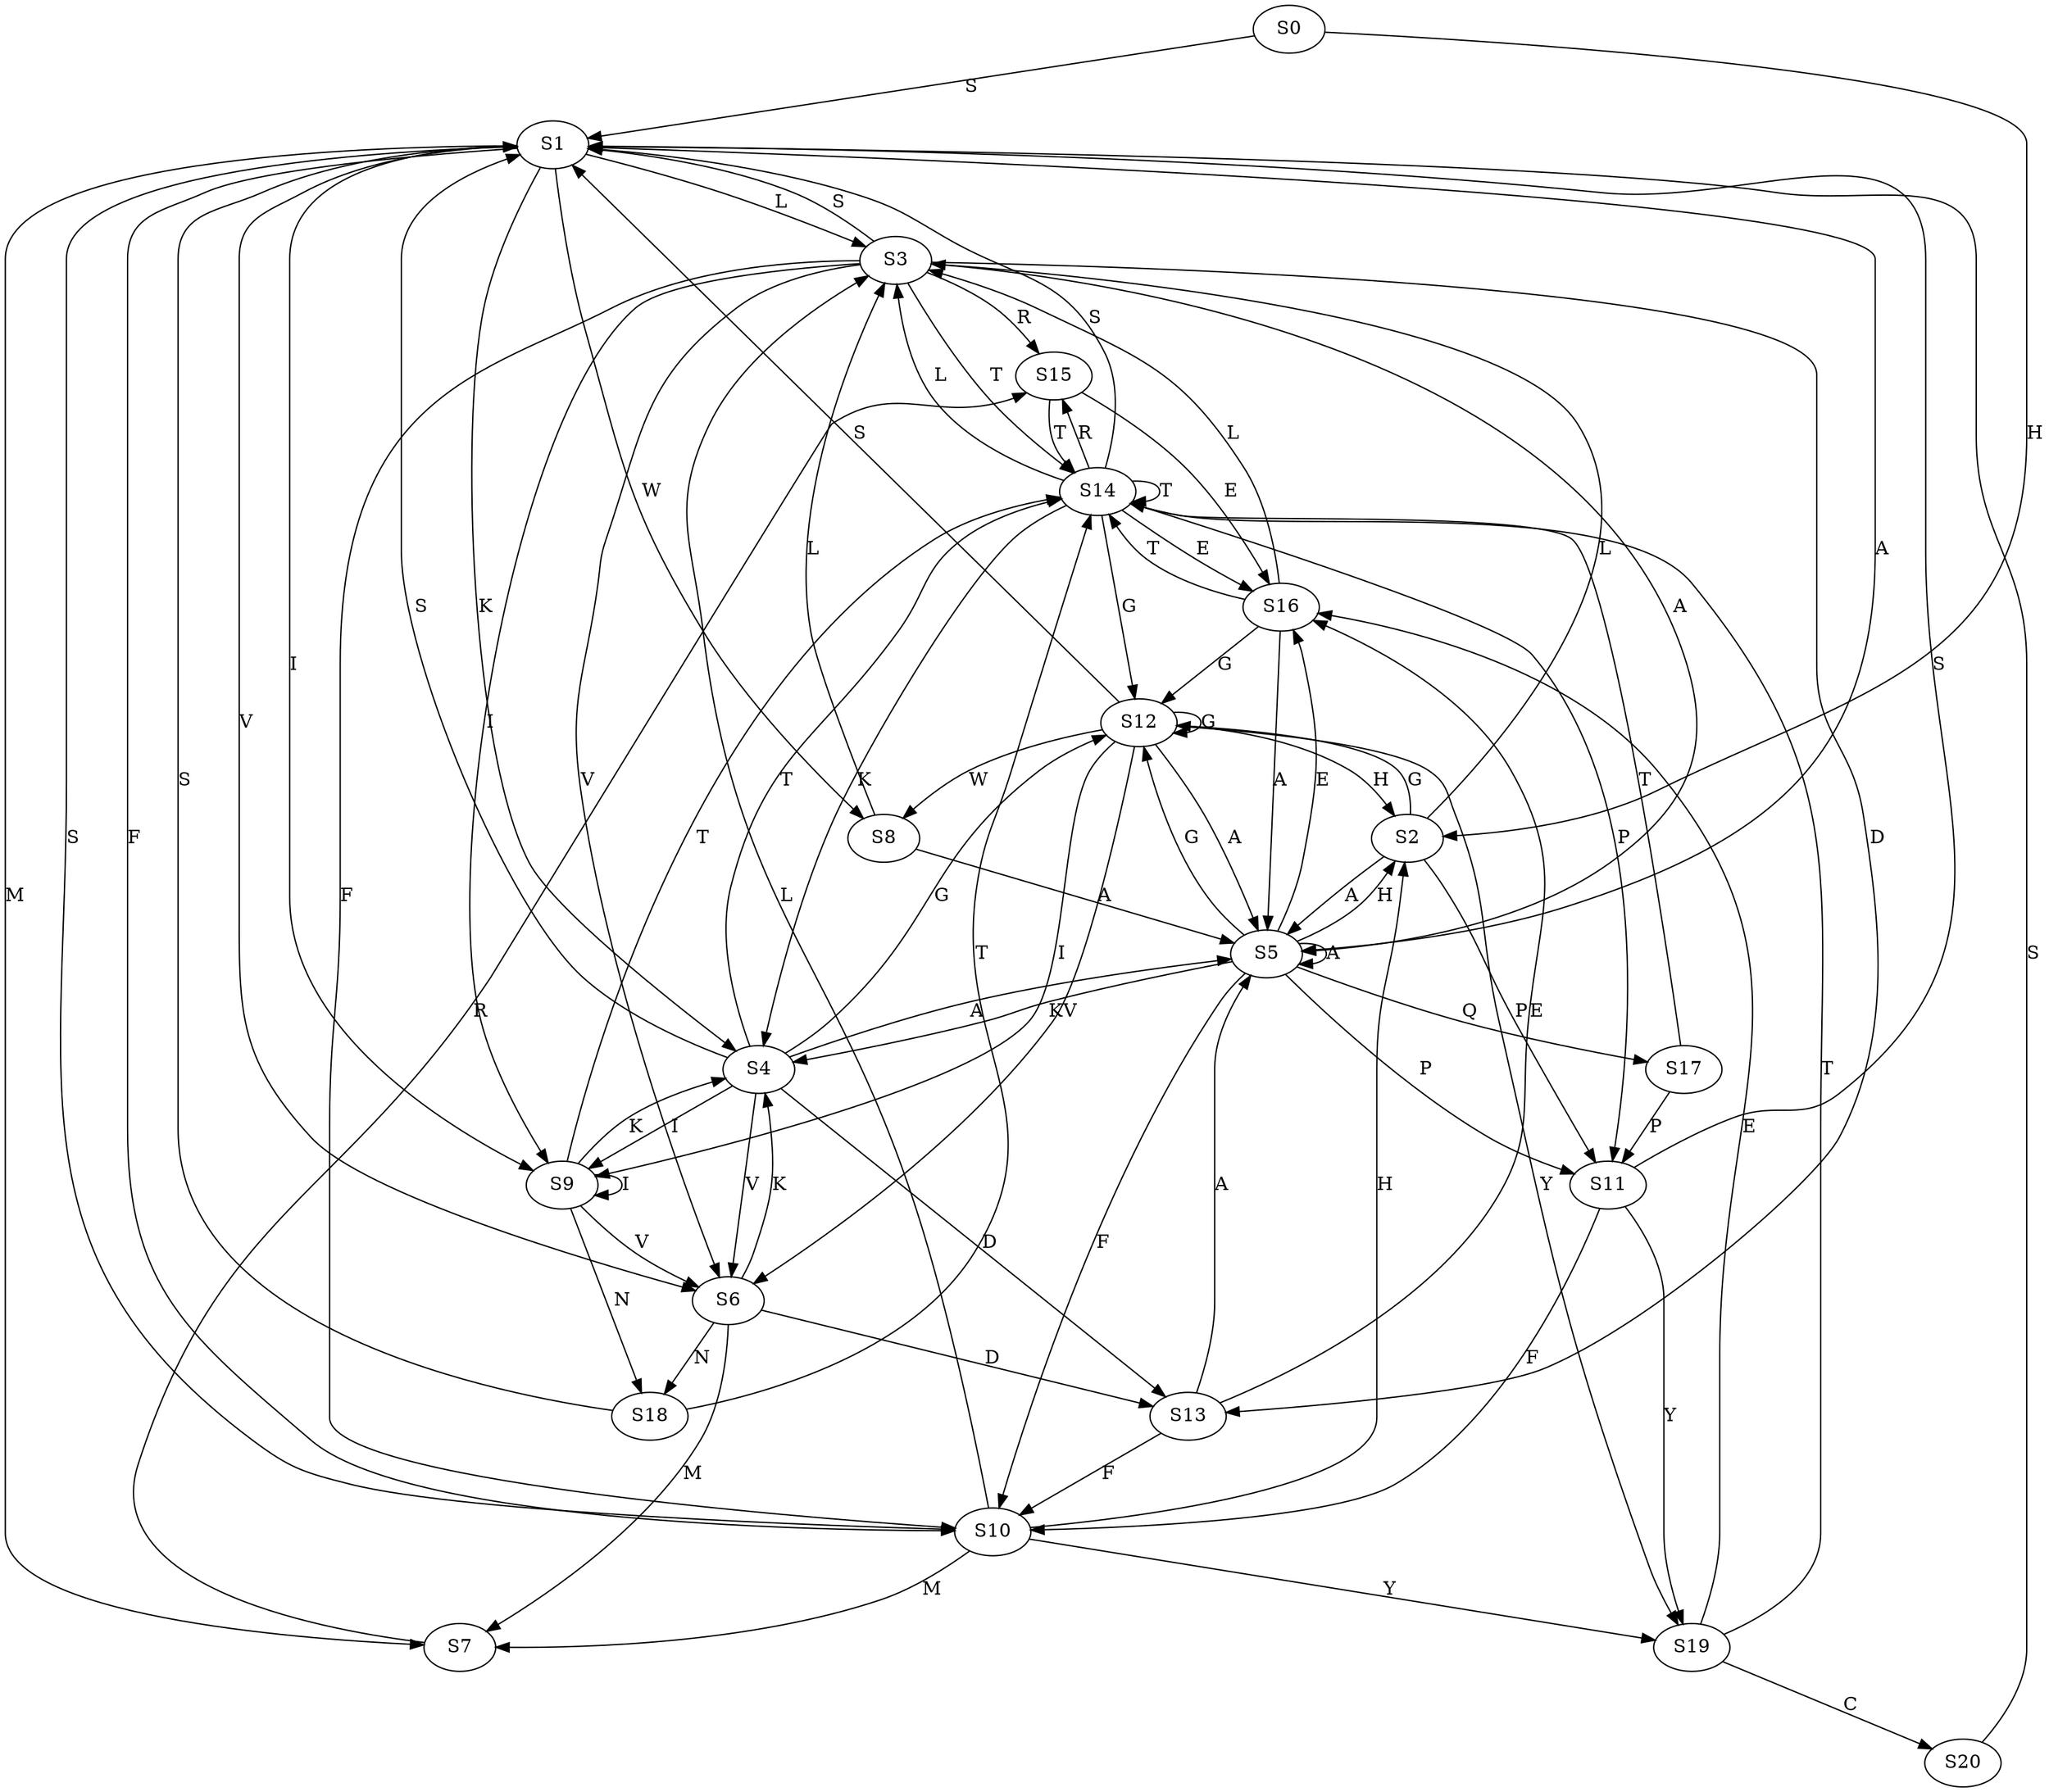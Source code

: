 strict digraph  {
	S0 -> S1 [ label = S ];
	S0 -> S2 [ label = H ];
	S1 -> S3 [ label = L ];
	S1 -> S4 [ label = K ];
	S1 -> S5 [ label = A ];
	S1 -> S6 [ label = V ];
	S1 -> S7 [ label = M ];
	S1 -> S8 [ label = W ];
	S1 -> S9 [ label = I ];
	S1 -> S10 [ label = F ];
	S2 -> S5 [ label = A ];
	S2 -> S11 [ label = P ];
	S2 -> S12 [ label = G ];
	S2 -> S3 [ label = L ];
	S3 -> S6 [ label = V ];
	S3 -> S5 [ label = A ];
	S3 -> S10 [ label = F ];
	S3 -> S13 [ label = D ];
	S3 -> S1 [ label = S ];
	S3 -> S9 [ label = I ];
	S3 -> S14 [ label = T ];
	S3 -> S15 [ label = R ];
	S4 -> S13 [ label = D ];
	S4 -> S6 [ label = V ];
	S4 -> S12 [ label = G ];
	S4 -> S14 [ label = T ];
	S4 -> S9 [ label = I ];
	S4 -> S1 [ label = S ];
	S4 -> S5 [ label = A ];
	S5 -> S11 [ label = P ];
	S5 -> S4 [ label = K ];
	S5 -> S5 [ label = A ];
	S5 -> S12 [ label = G ];
	S5 -> S2 [ label = H ];
	S5 -> S16 [ label = E ];
	S5 -> S10 [ label = F ];
	S5 -> S17 [ label = Q ];
	S6 -> S7 [ label = M ];
	S6 -> S18 [ label = N ];
	S6 -> S4 [ label = K ];
	S6 -> S13 [ label = D ];
	S7 -> S15 [ label = R ];
	S8 -> S5 [ label = A ];
	S8 -> S3 [ label = L ];
	S9 -> S18 [ label = N ];
	S9 -> S4 [ label = K ];
	S9 -> S14 [ label = T ];
	S9 -> S9 [ label = I ];
	S9 -> S6 [ label = V ];
	S10 -> S7 [ label = M ];
	S10 -> S1 [ label = S ];
	S10 -> S19 [ label = Y ];
	S10 -> S2 [ label = H ];
	S10 -> S3 [ label = L ];
	S11 -> S1 [ label = S ];
	S11 -> S10 [ label = F ];
	S11 -> S19 [ label = Y ];
	S12 -> S8 [ label = W ];
	S12 -> S6 [ label = V ];
	S12 -> S5 [ label = A ];
	S12 -> S19 [ label = Y ];
	S12 -> S1 [ label = S ];
	S12 -> S9 [ label = I ];
	S12 -> S12 [ label = G ];
	S12 -> S2 [ label = H ];
	S13 -> S5 [ label = A ];
	S13 -> S10 [ label = F ];
	S13 -> S16 [ label = E ];
	S14 -> S4 [ label = K ];
	S14 -> S11 [ label = P ];
	S14 -> S14 [ label = T ];
	S14 -> S3 [ label = L ];
	S14 -> S15 [ label = R ];
	S14 -> S1 [ label = S ];
	S14 -> S12 [ label = G ];
	S14 -> S16 [ label = E ];
	S15 -> S16 [ label = E ];
	S15 -> S14 [ label = T ];
	S16 -> S12 [ label = G ];
	S16 -> S5 [ label = A ];
	S16 -> S3 [ label = L ];
	S16 -> S14 [ label = T ];
	S17 -> S14 [ label = T ];
	S17 -> S11 [ label = P ];
	S18 -> S14 [ label = T ];
	S18 -> S1 [ label = S ];
	S19 -> S16 [ label = E ];
	S19 -> S14 [ label = T ];
	S19 -> S20 [ label = C ];
	S20 -> S1 [ label = S ];
}

